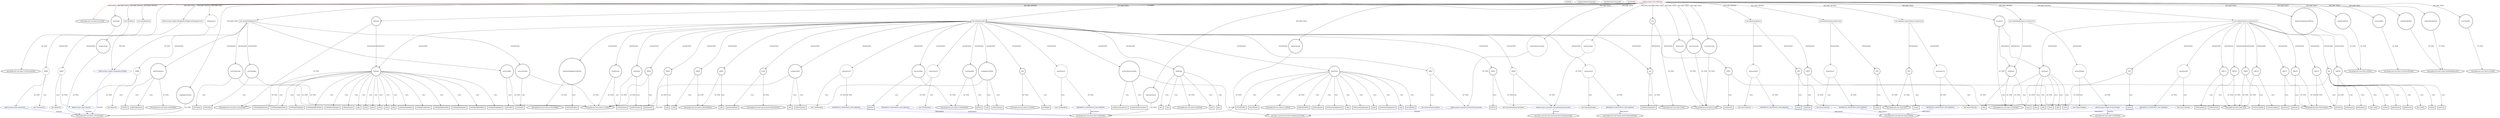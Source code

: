 digraph {
baseInfo[graphId=61,category="extension_graph",isAnonymous=false,possibleRelation=true]
frameworkRelatedTypesInfo[0="com.google.gwt.core.client.EntryPoint"]
possibleCollaborationsInfo[0="61~CLIENT_METHOD_DECLARATION-INSTANTIATION-~com.google.gwt.core.client.EntryPoint ~com.google.gwt.user.client.rpc.AsyncCallback ~false~true",1="61~OVERRIDING_METHOD_DECLARATION-INSTANTIATION-~com.google.gwt.core.client.EntryPoint ~com.google.gwt.event.dom.client.ClickHandler ~false~true",2="61~CLIENT_METHOD_DECLARATION-INSTANTIATION-~com.google.gwt.core.client.EntryPoint ~com.google.gwt.user.client.ui.VerticalPanel ~false~false",3="61~CLIENT_METHOD_DECLARATION-INSTANTIATION-CLIENT_METHOD_DECLARATION-INSTANTIATION-~com.google.gwt.core.client.EntryPoint ~com.google.gwt.user.client.ui.VerticalPanel ~false~false",4="61~CLIENT_METHOD_DECLARATION-RETURN_TYPE-FIELD_DECLARATION-~com.google.gwt.core.client.EntryPoint ~com.google.gwt.user.client.ui.VerticalPanel ~false~false",5="61~CLIENT_METHOD_DECLARATION-INSTANTIATION-~com.google.gwt.core.client.EntryPoint ~com.google.gwt.user.client.ui.DockPanel ~false~false",6="61~OVERRIDING_METHOD_DECLARATION-INSTANTIATION-~com.google.gwt.core.client.EntryPoint ~com.google.gwt.event.logical.shared.SelectionHandler ~false~true",7="61~OVERRIDING_METHOD_DECLARATION-INSTANTIATION-FIELD_DECLARATION-~com.google.gwt.core.client.EntryPoint ~com.allen_sauer.gwt.dnd.client.PickupDragController ~false~false",8="61~OVERRIDING_METHOD_DECLARATION-INSTANTIATION-FIELD_DECLARATION-~com.google.gwt.core.client.EntryPoint ~com.allen_sauer.gwt.dnd.client.drop.AbstractDropController ~false~false"]
locationInfo[projectName="CarlRazmus-WebStore",filePath="/CarlRazmus-WebStore/WebStore-master/src/tddd24/project/client/WebStore.java",contextSignature="WebStore",graphId="61"]
0[label="tddd24.project.client.WebStore",vertexType="ROOT_CLIENT_CLASS_DECLARATION",isFrameworkType=false,color=red]
1[label="com.google.gwt.core.client.EntryPoint",vertexType="FRAMEWORK_INTERFACE_TYPE",isFrameworkType=true,peripheries=2]
2[label="bodyPanel",vertexType="FIELD_DECLARATION",isFrameworkType=true,peripheries=2,shape=circle]
3[label="com.google.gwt.user.client.ui.HorizontalPanel",vertexType="FRAMEWORK_CLASS_TYPE",isFrameworkType=true,peripheries=2]
4[label="categoryPanel",vertexType="FIELD_DECLARATION",isFrameworkType=true,peripheries=2,shape=circle]
5[label="com.google.gwt.user.client.ui.VerticalPanel",vertexType="FRAMEWORK_CLASS_TYPE",isFrameworkType=true,peripheries=2]
6[label="checkoutShoppingCartButton",vertexType="FIELD_DECLARATION",isFrameworkType=true,peripheries=2,shape=circle]
7[label="com.google.gwt.user.client.ui.Button",vertexType="FRAMEWORK_CLASS_TYPE",isFrameworkType=true,peripheries=2]
8[label="dropController",vertexType="FIELD_DECLARATION",isFrameworkType=false,shape=circle]
9[label="tddd24.project.controllers.VerticalPanelDropController",vertexType="REFERENCE_CLIENT_CLASS_DECLARATION",isFrameworkType=false,color=blue]
10[label="com.allen_sauer.gwt.dnd.client.drop.AbstractDropController",vertexType="FRAMEWORK_CLASS_TYPE",isFrameworkType=true,peripheries=2]
11[label="headerLabel",vertexType="FIELD_DECLARATION",isFrameworkType=true,peripheries=2,shape=circle]
12[label="com.google.gwt.user.client.ui.Label",vertexType="FRAMEWORK_CLASS_TYPE",isFrameworkType=true,peripheries=2]
13[label="mainPanel",vertexType="FIELD_DECLARATION",isFrameworkType=true,peripheries=2,shape=circle]
14[label="com.google.gwt.user.client.ui.FlowPanel",vertexType="FRAMEWORK_CLASS_TYPE",isFrameworkType=true,peripheries=2]
15[label="passwordBox",vertexType="FIELD_DECLARATION",isFrameworkType=true,peripheries=2,shape=circle]
16[label="com.google.gwt.user.client.ui.PasswordTextBox",vertexType="FRAMEWORK_CLASS_TYPE",isFrameworkType=true,peripheries=2]
17[label="passwordLabel",vertexType="FIELD_DECLARATION",isFrameworkType=true,peripheries=2,shape=circle]
19[label="productDragController",vertexType="FIELD_DECLARATION",isFrameworkType=false,shape=circle]
20[label="tddd24.project.controllers.ProductDragController",vertexType="REFERENCE_CLIENT_CLASS_DECLARATION",isFrameworkType=false,color=blue]
21[label="com.allen_sauer.gwt.dnd.client.PickupDragController",vertexType="FRAMEWORK_CLASS_TYPE",isFrameworkType=true,peripheries=2]
22[label="shoppingCart",vertexType="FIELD_DECLARATION",isFrameworkType=false,shape=circle]
23[label="tddd24.project.widgets.ShoppingCartWidget",vertexType="REFERENCE_CLIENT_CLASS_DECLARATION",isFrameworkType=false,color=blue]
25[label="shoppingCartPanel",vertexType="FIELD_DECLARATION",isFrameworkType=true,peripheries=2,shape=circle]
27[label="signInHandlerReg",vertexType="FIELD_DECLARATION",isFrameworkType=true,peripheries=2,shape=circle]
28[label="com.google.gwt.event.shared.HandlerRegistration",vertexType="FRAMEWORK_INTERFACE_TYPE",isFrameworkType=true,peripheries=2]
29[label="signInListener",vertexType="FIELD_DECLARATION",isFrameworkType=true,peripheries=2,shape=circle]
30[label="com.google.gwt.event.dom.client.ClickHandler",vertexType="FRAMEWORK_INTERFACE_TYPE",isFrameworkType=true,peripheries=2]
31[label="signInOutButton",vertexType="FIELD_DECLARATION",isFrameworkType=true,peripheries=2,shape=circle]
33[label="signOutHandlerReg",vertexType="FIELD_DECLARATION",isFrameworkType=true,peripheries=2,shape=circle]
35[label="signOutListener",vertexType="FIELD_DECLARATION",isFrameworkType=true,peripheries=2,shape=circle]
37[label="topPanel",vertexType="FIELD_DECLARATION",isFrameworkType=true,peripheries=2,shape=circle]
38[label="com.google.gwt.user.client.ui.LayoutPanel",vertexType="FRAMEWORK_CLASS_TYPE",isFrameworkType=true,peripheries=2]
39[label="tree",vertexType="FIELD_DECLARATION",isFrameworkType=true,peripheries=2,shape=circle]
40[label="com.google.gwt.user.client.ui.Tree",vertexType="FRAMEWORK_CLASS_TYPE",isFrameworkType=true,peripheries=2]
41[label="userNameBox",vertexType="FIELD_DECLARATION",isFrameworkType=true,peripheries=2,shape=circle]
42[label="com.google.gwt.user.client.ui.TextBox",vertexType="FRAMEWORK_CLASS_TYPE",isFrameworkType=true,peripheries=2]
43[label="userNameLabel",vertexType="FIELD_DECLARATION",isFrameworkType=true,peripheries=2,shape=circle]
45[label="void onModuleLoad()",vertexType="OVERRIDING_METHOD_DECLARATION",isFrameworkType=false,shape=box]
46[label="headerLabel",vertexType="VARIABLE_EXPRESION",isFrameworkType=true,peripheries=2,shape=circle]
48[label="com.google.gwt.user.client.ui.UIObject",vertexType="FRAMEWORK_CLASS_TYPE",isFrameworkType=true,peripheries=2]
47[label="setStyleName()",vertexType="INSIDE_CALL",isFrameworkType=true,peripheries=2,shape=box]
49[label="topPanel",vertexType="VARIABLE_EXPRESION",isFrameworkType=true,peripheries=2,shape=circle]
50[label="add()",vertexType="INSIDE_CALL",isFrameworkType=true,peripheries=2,shape=box]
53[label="add()",vertexType="INSIDE_CALL",isFrameworkType=true,peripheries=2,shape=box]
55[label="add()",vertexType="INSIDE_CALL",isFrameworkType=true,peripheries=2,shape=box]
57[label="add()",vertexType="INSIDE_CALL",isFrameworkType=true,peripheries=2,shape=box]
59[label="add()",vertexType="INSIDE_CALL",isFrameworkType=true,peripheries=2,shape=box]
61[label="add()",vertexType="INSIDE_CALL",isFrameworkType=true,peripheries=2,shape=box]
63[label="setWidgetTopBottom()",vertexType="INSIDE_CALL",isFrameworkType=true,peripheries=2,shape=box]
65[label="setWidgetRightWidth()",vertexType="INSIDE_CALL",isFrameworkType=true,peripheries=2,shape=box]
67[label="setWidgetTopHeight()",vertexType="INSIDE_CALL",isFrameworkType=true,peripheries=2,shape=box]
69[label="setWidgetRightWidth()",vertexType="INSIDE_CALL",isFrameworkType=true,peripheries=2,shape=box]
71[label="setWidgetTopHeight()",vertexType="INSIDE_CALL",isFrameworkType=true,peripheries=2,shape=box]
73[label="setWidgetRightWidth()",vertexType="INSIDE_CALL",isFrameworkType=true,peripheries=2,shape=box]
75[label="setWidgetTopHeight()",vertexType="INSIDE_CALL",isFrameworkType=true,peripheries=2,shape=box]
77[label="setWidgetRightWidth()",vertexType="INSIDE_CALL",isFrameworkType=true,peripheries=2,shape=box]
79[label="setWidgetTopHeight()",vertexType="INSIDE_CALL",isFrameworkType=true,peripheries=2,shape=box]
81[label="setWidgetRightWidth()",vertexType="INSIDE_CALL",isFrameworkType=true,peripheries=2,shape=box]
83[label="setWidgetTopHeight()",vertexType="INSIDE_CALL",isFrameworkType=true,peripheries=2,shape=box]
85[label="anonymous18",vertexType="VARIABLE_EXPRESION",isFrameworkType=false,shape=circle]
86[label="REFERENCE_ANONYMOUS_DECLARATION",vertexType="REFERENCE_ANONYMOUS_DECLARATION",isFrameworkType=false,color=blue]
84[label="new ClickHandler()",vertexType="CONSTRUCTOR_CALL",isFrameworkType=false]
88[label="userNameBox",vertexType="VARIABLE_EXPRESION",isFrameworkType=true,peripheries=2,shape=circle]
90[label="com.google.gwt.user.client.ui.ValueBoxBase",vertexType="FRAMEWORK_CLASS_TYPE",isFrameworkType=true,peripheries=2]
89[label="getText()",vertexType="INSIDE_CALL",isFrameworkType=true,peripheries=2,shape=box]
91[label="passwordBox",vertexType="VARIABLE_EXPRESION",isFrameworkType=true,peripheries=2,shape=circle]
92[label="getText()",vertexType="INSIDE_CALL",isFrameworkType=true,peripheries=2,shape=box]
95[label="anonymous21",vertexType="VARIABLE_EXPRESION",isFrameworkType=false,shape=circle]
96[label="REFERENCE_ANONYMOUS_DECLARATION",vertexType="REFERENCE_ANONYMOUS_DECLARATION",isFrameworkType=false,color=blue]
94[label="new ClickHandler()",vertexType="CONSTRUCTOR_CALL",isFrameworkType=false]
98[label="bodyPanel",vertexType="VARIABLE_EXPRESION",isFrameworkType=true,peripheries=2,shape=circle]
100[label="com.google.gwt.user.client.ui.CellPanel",vertexType="FRAMEWORK_CLASS_TYPE",isFrameworkType=true,peripheries=2]
99[label="setBorderWidth()",vertexType="INSIDE_CALL",isFrameworkType=true,peripheries=2,shape=box]
102[label="addStyleName()",vertexType="INSIDE_CALL",isFrameworkType=true,peripheries=2,shape=box]
104[label="addStyleName()",vertexType="INSIDE_CALL",isFrameworkType=true,peripheries=2,shape=box]
105[label="categoryPanel",vertexType="VARIABLE_EXPRESION",isFrameworkType=true,peripheries=2,shape=circle]
106[label="addStyleName()",vertexType="INSIDE_CALL",isFrameworkType=true,peripheries=2,shape=box]
108[label="mainPanel",vertexType="VARIABLE_EXPRESION",isFrameworkType=true,peripheries=2,shape=circle]
109[label="addStyleName()",vertexType="INSIDE_CALL",isFrameworkType=true,peripheries=2,shape=box]
111[label="shoppingCartPanel",vertexType="VARIABLE_EXPRESION",isFrameworkType=true,peripheries=2,shape=circle]
112[label="addStyleName()",vertexType="INSIDE_CALL",isFrameworkType=true,peripheries=2,shape=box]
114[label="checkoutShoppingCartButton",vertexType="VARIABLE_EXPRESION",isFrameworkType=true,peripheries=2,shape=circle]
116[label="com.google.gwt.user.client.ui.FocusWidget",vertexType="FRAMEWORK_CLASS_TYPE",isFrameworkType=true,peripheries=2]
115[label="addClickHandler()",vertexType="INSIDE_CALL",isFrameworkType=true,peripheries=2,shape=box]
118[label="anonymous29",vertexType="VARIABLE_EXPRESION",isFrameworkType=false,shape=circle]
119[label="REFERENCE_ANONYMOUS_DECLARATION",vertexType="REFERENCE_ANONYMOUS_DECLARATION",isFrameworkType=false,color=blue]
117[label="new ClickHandler()",vertexType="CONSTRUCTOR_CALL",isFrameworkType=false]
121[label="VAR30",vertexType="VARIABLE_EXPRESION",isFrameworkType=true,peripheries=2,shape=circle]
122[label="add()",vertexType="INSIDE_CALL",isFrameworkType=true,peripheries=2,shape=box]
124[label="tree",vertexType="VARIABLE_EXPRESION",isFrameworkType=true,peripheries=2,shape=circle]
125[label="addSelectionHandler()",vertexType="INSIDE_CALL",isFrameworkType=true,peripheries=2,shape=box]
128[label="anonymous32",vertexType="VARIABLE_EXPRESION",isFrameworkType=false,shape=circle]
129[label="REFERENCE_ANONYMOUS_DECLARATION",vertexType="REFERENCE_ANONYMOUS_DECLARATION",isFrameworkType=false,color=blue]
130[label="com.google.gwt.event.logical.shared.SelectionHandler",vertexType="FRAMEWORK_INTERFACE_TYPE",isFrameworkType=true,peripheries=2]
127[label="new SelectionHandler()",vertexType="CONSTRUCTOR_CALL",isFrameworkType=false]
131[label="event",vertexType="VARIABLE_EXPRESION",isFrameworkType=true,peripheries=2,shape=circle]
133[label="com.google.gwt.event.logical.shared.SelectionEvent",vertexType="FRAMEWORK_CLASS_TYPE",isFrameworkType=true,peripheries=2]
132[label="getSelectedItem()",vertexType="INSIDE_CALL",isFrameworkType=true,peripheries=2,shape=box]
134[label="VAR34",vertexType="VARIABLE_EXPRESION",isFrameworkType=true,peripheries=2,shape=circle]
135[label="getText()",vertexType="INSIDE_CALL",isFrameworkType=true,peripheries=2,shape=box]
137[label="item",vertexType="VARIABLE_EXPRESION",isFrameworkType=true,peripheries=2,shape=circle]
139[label="com.google.gwt.user.client.ui.TreeItem",vertexType="FRAMEWORK_CLASS_TYPE",isFrameworkType=true,peripheries=2]
138[label="getWidget()",vertexType="INSIDE_CALL",isFrameworkType=true,peripheries=2,shape=box]
141[label="add()",vertexType="INSIDE_CALL",isFrameworkType=true,peripheries=2,shape=box]
143[label="add()",vertexType="INSIDE_CALL",isFrameworkType=true,peripheries=2,shape=box]
145[label="setHorizontalAlignment()",vertexType="INSIDE_CALL",isFrameworkType=true,peripheries=2,shape=box]
147[label="add()",vertexType="INSIDE_CALL",isFrameworkType=true,peripheries=2,shape=box]
149[label="setHorizontalAlignment()",vertexType="INSIDE_CALL",isFrameworkType=true,peripheries=2,shape=box]
151[label="add()",vertexType="INSIDE_CALL",isFrameworkType=true,peripheries=2,shape=box]
153[label="setHorizontalAlignment()",vertexType="INSIDE_CALL",isFrameworkType=true,peripheries=2,shape=box]
155[label="add()",vertexType="INSIDE_CALL",isFrameworkType=true,peripheries=2,shape=box]
157[label="setCellWidth()",vertexType="INSIDE_CALL",isFrameworkType=true,peripheries=2,shape=box]
159[label="setCellWidth()",vertexType="INSIDE_CALL",isFrameworkType=true,peripheries=2,shape=box]
161[label="setCellWidth()",vertexType="INSIDE_CALL",isFrameworkType=true,peripheries=2,shape=box]
163[label="VAR47",vertexType="VARIABLE_EXPRESION",isFrameworkType=false,shape=circle]
162[label="new ProductDragController()",vertexType="CONSTRUCTOR_CALL",isFrameworkType=false]
165[label="RootPanel",vertexType="VARIABLE_EXPRESION",isFrameworkType=true,peripheries=2,shape=circle]
167[label="com.google.gwt.user.client.ui.RootPanel",vertexType="FRAMEWORK_CLASS_TYPE",isFrameworkType=true,peripheries=2]
166[label="get()",vertexType="INSIDE_CALL",isFrameworkType=true,peripheries=2,shape=box]
169[label="VAR49",vertexType="VARIABLE_EXPRESION",isFrameworkType=false,shape=circle]
168[label="new VerticalPanelDropController()",vertexType="CONSTRUCTOR_CALL",isFrameworkType=false]
171[label="productDragController",vertexType="VARIABLE_EXPRESION",isFrameworkType=true,peripheries=2,shape=circle]
172[label="setBehaviorDragProxy()",vertexType="INSIDE_CALL",isFrameworkType=true,peripheries=2,shape=box]
175[label="registerDropController()",vertexType="INSIDE_CALL",isFrameworkType=true,peripheries=2,shape=box]
176[label="VAR52",vertexType="VARIABLE_EXPRESION",isFrameworkType=true,peripheries=2,shape=circle]
178[label="com.google.gwt.dom.client.Style",vertexType="FRAMEWORK_CLASS_TYPE",isFrameworkType=true,peripheries=2]
177[label="setPosition()",vertexType="INSIDE_CALL",isFrameworkType=true,peripheries=2,shape=box]
179[label="VAR53",vertexType="VARIABLE_EXPRESION",isFrameworkType=true,peripheries=2,shape=circle]
181[label="com.google.gwt.dom.client.Element",vertexType="FRAMEWORK_CLASS_TYPE",isFrameworkType=true,peripheries=2]
180[label="getStyle()",vertexType="INSIDE_CALL",isFrameworkType=true,peripheries=2,shape=box]
182[label="VAR54",vertexType="VARIABLE_EXPRESION",isFrameworkType=true,peripheries=2,shape=circle]
183[label="getElement()",vertexType="INSIDE_CALL",isFrameworkType=true,peripheries=2,shape=box]
186[label="get()",vertexType="INSIDE_CALL",isFrameworkType=true,peripheries=2,shape=box]
187[label="VAR56",vertexType="VARIABLE_EXPRESION",isFrameworkType=true,peripheries=2,shape=circle]
189[label="com.google.gwt.user.client.ui.AbsolutePanel",vertexType="FRAMEWORK_CLASS_TYPE",isFrameworkType=true,peripheries=2]
188[label="add()",vertexType="INSIDE_CALL",isFrameworkType=true,peripheries=2,shape=box]
191[label="get()",vertexType="INSIDE_CALL",isFrameworkType=true,peripheries=2,shape=box]
192[label="VAR58",vertexType="VARIABLE_EXPRESION",isFrameworkType=true,peripheries=2,shape=circle]
193[label="add()",vertexType="INSIDE_CALL",isFrameworkType=true,peripheries=2,shape=box]
196[label="get()",vertexType="INSIDE_CALL",isFrameworkType=true,peripheries=2,shape=box]
197[label="void Checkout()",vertexType="CLIENT_METHOD_DECLARATION",isFrameworkType=false,shape=box]
199[label="VAR60",vertexType="VARIABLE_EXPRESION",isFrameworkType=false,shape=circle]
200[label="tddd24.project.client.CheckoutUI",vertexType="REFERENCE_CLIENT_CLASS_DECLARATION",isFrameworkType=false,color=blue]
198[label="new CheckoutUI()",vertexType="CONSTRUCTOR_CALL",isFrameworkType=false]
202[label="void showAdminUI()",vertexType="CLIENT_METHOD_DECLARATION",isFrameworkType=false,shape=box]
204[label="VAR61",vertexType="VARIABLE_EXPRESION",isFrameworkType=false,shape=circle]
205[label="tddd24.project.client.AdminUI",vertexType="REFERENCE_CLIENT_CLASS_DECLARATION",isFrameworkType=false,color=blue]
203[label="new AdminUI()",vertexType="CONSTRUCTOR_CALL",isFrameworkType=false]
215[label="void UpdateMainList(java.util.ArrayList)",vertexType="CLIENT_METHOD_DECLARATION",isFrameworkType=false,shape=box]
216[label="mainPanel",vertexType="VARIABLE_EXPRESION",isFrameworkType=true,peripheries=2,shape=circle]
217[label="clear()",vertexType="INSIDE_CALL",isFrameworkType=true,peripheries=2,shape=box]
220[label="productWidget",vertexType="VARIABLE_EXPRESION",isFrameworkType=false,shape=circle]
221[label="tddd24.project.widgets.ProductWidget",vertexType="REFERENCE_CLIENT_CLASS_DECLARATION",isFrameworkType=false,color=blue]
222[label="com.google.gwt.user.client.ui.DockPanel",vertexType="FRAMEWORK_CLASS_TYPE",isFrameworkType=true,peripheries=2]
219[label="new ProductWidget()",vertexType="CONSTRUCTOR_CALL",isFrameworkType=false]
224[label="add()",vertexType="INSIDE_CALL",isFrameworkType=true,peripheries=2,shape=box]
225[label="void initiateCategories()",vertexType="CLIENT_METHOD_DECLARATION",isFrameworkType=false,shape=box]
226[label="GWT",vertexType="VARIABLE_EXPRESION",isFrameworkType=true,peripheries=2,shape=circle]
228[label="com.google.gwt.core.client.GWT",vertexType="FRAMEWORK_CLASS_TYPE",isFrameworkType=true,peripheries=2]
227[label="create()",vertexType="INSIDE_CALL",isFrameworkType=true,peripheries=2,shape=box]
230[label="anonymous68",vertexType="VARIABLE_EXPRESION",isFrameworkType=false,shape=circle]
231[label="REFERENCE_ANONYMOUS_DECLARATION",vertexType="REFERENCE_ANONYMOUS_DECLARATION",isFrameworkType=false,color=blue]
232[label="com.google.gwt.user.client.rpc.AsyncCallback",vertexType="FRAMEWORK_INTERFACE_TYPE",isFrameworkType=true,peripheries=2]
229[label="new AsyncCallback()",vertexType="CONSTRUCTOR_CALL",isFrameworkType=false]
252[label="void getProducts(java.lang.String)",vertexType="CLIENT_METHOD_DECLARATION",isFrameworkType=false,shape=box]
253[label="GWT",vertexType="VARIABLE_EXPRESION",isFrameworkType=true,peripheries=2,shape=circle]
254[label="create()",vertexType="INSIDE_CALL",isFrameworkType=true,peripheries=2,shape=box]
257[label="anonymous77",vertexType="VARIABLE_EXPRESION",isFrameworkType=false,shape=circle]
258[label="REFERENCE_ANONYMOUS_DECLARATION",vertexType="REFERENCE_ANONYMOUS_DECLARATION",isFrameworkType=false,color=blue]
256[label="new AsyncCallback()",vertexType="CONSTRUCTOR_CALL",isFrameworkType=false]
262[label="void signIn(java.lang.String,java.lang.String)",vertexType="CLIENT_METHOD_DECLARATION",isFrameworkType=false,shape=box]
263[label="GWT",vertexType="VARIABLE_EXPRESION",isFrameworkType=true,peripheries=2,shape=circle]
264[label="create()",vertexType="INSIDE_CALL",isFrameworkType=true,peripheries=2,shape=box]
267[label="anonymous79",vertexType="VARIABLE_EXPRESION",isFrameworkType=false,shape=circle]
268[label="REFERENCE_ANONYMOUS_DECLARATION",vertexType="REFERENCE_ANONYMOUS_DECLARATION",isFrameworkType=false,color=blue]
266[label="new AsyncCallback()",vertexType="CONSTRUCTOR_CALL",isFrameworkType=false]
270[label="void changeToSignedInUI()",vertexType="CLIENT_METHOD_DECLARATION",isFrameworkType=false,shape=box]
271[label="userNameBox",vertexType="VARIABLE_EXPRESION",isFrameworkType=true,peripheries=2,shape=circle]
272[label="setVisible()",vertexType="INSIDE_CALL",isFrameworkType=true,peripheries=2,shape=box]
274[label="userNameLabel",vertexType="VARIABLE_EXPRESION",isFrameworkType=true,peripheries=2,shape=circle]
275[label="setVisible()",vertexType="INSIDE_CALL",isFrameworkType=true,peripheries=2,shape=box]
277[label="passwordBox",vertexType="VARIABLE_EXPRESION",isFrameworkType=true,peripheries=2,shape=circle]
278[label="setVisible()",vertexType="INSIDE_CALL",isFrameworkType=true,peripheries=2,shape=box]
280[label="passwordLabel",vertexType="VARIABLE_EXPRESION",isFrameworkType=true,peripheries=2,shape=circle]
281[label="setVisible()",vertexType="INSIDE_CALL",isFrameworkType=true,peripheries=2,shape=box]
283[label="signInOutButton",vertexType="VARIABLE_EXPRESION",isFrameworkType=true,peripheries=2,shape=circle]
285[label="com.google.gwt.user.client.ui.ButtonBase",vertexType="FRAMEWORK_CLASS_TYPE",isFrameworkType=true,peripheries=2]
284[label="setText()",vertexType="INSIDE_CALL",isFrameworkType=true,peripheries=2,shape=box]
287[label="addClickHandler()",vertexType="INSIDE_CALL",isFrameworkType=true,peripheries=2,shape=box]
289[label="VAR86",vertexType="VARIABLE_EXPRESION",isFrameworkType=false,shape=circle]
288[label="new AdminUI()",vertexType="CONSTRUCTOR_CALL",isFrameworkType=false]
312[label="void confirmOrder(java.util.ArrayList)",vertexType="CLIENT_METHOD_DECLARATION",isFrameworkType=false,shape=box]
313[label="GWT",vertexType="VARIABLE_EXPRESION",isFrameworkType=true,peripheries=2,shape=circle]
314[label="create()",vertexType="INSIDE_CALL",isFrameworkType=true,peripheries=2,shape=box]
317[label="anonymous95",vertexType="VARIABLE_EXPRESION",isFrameworkType=false,shape=circle]
318[label="REFERENCE_ANONYMOUS_DECLARATION",vertexType="REFERENCE_ANONYMOUS_DECLARATION",isFrameworkType=false,color=blue]
316[label="new AsyncCallback()",vertexType="CONSTRUCTOR_CALL",isFrameworkType=false]
320[label="mainPanel",vertexType="VARIABLE_EXPRESION",isFrameworkType=true,peripheries=2,shape=circle]
321[label="clear()",vertexType="INSIDE_CALL",isFrameworkType=true,peripheries=2,shape=box]
324[label="text",vertexType="VARIABLE_EXPRESION",isFrameworkType=true,peripheries=2,shape=circle]
323[label="new Label()",vertexType="CONSTRUCTOR_CALL",isFrameworkType=true,peripheries=2]
327[label="setSize()",vertexType="INSIDE_CALL",isFrameworkType=true,peripheries=2,shape=box]
328[label="VAR99",vertexType="VARIABLE_EXPRESION",isFrameworkType=true,peripheries=2,shape=circle]
329[label="setVerticalAlign()",vertexType="INSIDE_CALL",isFrameworkType=true,peripheries=2,shape=box]
331[label="VAR100",vertexType="VARIABLE_EXPRESION",isFrameworkType=true,peripheries=2,shape=circle]
332[label="getStyle()",vertexType="INSIDE_CALL",isFrameworkType=true,peripheries=2,shape=box]
335[label="getElement()",vertexType="INSIDE_CALL",isFrameworkType=true,peripheries=2,shape=box]
336[label="VAR102",vertexType="VARIABLE_EXPRESION",isFrameworkType=true,peripheries=2,shape=circle]
337[label="setMarginTop()",vertexType="INSIDE_CALL",isFrameworkType=true,peripheries=2,shape=box]
339[label="VAR103",vertexType="VARIABLE_EXPRESION",isFrameworkType=true,peripheries=2,shape=circle]
340[label="getStyle()",vertexType="INSIDE_CALL",isFrameworkType=true,peripheries=2,shape=box]
343[label="getElement()",vertexType="INSIDE_CALL",isFrameworkType=true,peripheries=2,shape=box]
345[label="add()",vertexType="INSIDE_CALL",isFrameworkType=true,peripheries=2,shape=box]
347[label="clear()",vertexType="INSIDE_CALL",isFrameworkType=true,peripheries=2,shape=box]
349[label="clear()",vertexType="INSIDE_CALL",isFrameworkType=true,peripheries=2,shape=box]
350[label="new Label()",vertexType="CONSTRUCTOR_CALL",isFrameworkType=true,peripheries=2]
353[label="setSize()",vertexType="INSIDE_CALL",isFrameworkType=true,peripheries=2,shape=box]
354[label="VAR110",vertexType="VARIABLE_EXPRESION",isFrameworkType=true,peripheries=2,shape=circle]
355[label="setVerticalAlign()",vertexType="INSIDE_CALL",isFrameworkType=true,peripheries=2,shape=box]
357[label="VAR111",vertexType="VARIABLE_EXPRESION",isFrameworkType=true,peripheries=2,shape=circle]
358[label="getStyle()",vertexType="INSIDE_CALL",isFrameworkType=true,peripheries=2,shape=box]
361[label="getElement()",vertexType="INSIDE_CALL",isFrameworkType=true,peripheries=2,shape=box]
362[label="VAR113",vertexType="VARIABLE_EXPRESION",isFrameworkType=true,peripheries=2,shape=circle]
363[label="setMarginTop()",vertexType="INSIDE_CALL",isFrameworkType=true,peripheries=2,shape=box]
365[label="VAR114",vertexType="VARIABLE_EXPRESION",isFrameworkType=true,peripheries=2,shape=circle]
366[label="getStyle()",vertexType="INSIDE_CALL",isFrameworkType=true,peripheries=2,shape=box]
369[label="getElement()",vertexType="INSIDE_CALL",isFrameworkType=true,peripheries=2,shape=box]
371[label="add()",vertexType="INSIDE_CALL",isFrameworkType=true,peripheries=2,shape=box]
372[label="tddd24.project.widgets.ShoppingCartWidget getShoppingCart()",vertexType="CLIENT_METHOD_DECLARATION",isFrameworkType=false,shape=box]
0->1[label="IMPLEMENT",color=red]
0->2[label="DECLARE_FIELD"]
2->3[label="OF_TYPE"]
0->4[label="DECLARE_FIELD"]
4->5[label="OF_TYPE"]
0->6[label="DECLARE_FIELD"]
6->7[label="OF_TYPE"]
0->8[label="DECLARE_FIELD"]
9->10[label="EXTEND",color=blue]
8->9[label="OF_TYPE"]
0->11[label="DECLARE_FIELD"]
11->12[label="OF_TYPE"]
0->13[label="DECLARE_FIELD"]
13->14[label="OF_TYPE"]
0->15[label="DECLARE_FIELD"]
15->16[label="OF_TYPE"]
0->17[label="DECLARE_FIELD"]
17->12[label="OF_TYPE"]
0->19[label="DECLARE_FIELD"]
20->21[label="EXTEND",color=blue]
19->20[label="OF_TYPE"]
0->22[label="DECLARE_FIELD"]
23->5[label="EXTEND",color=blue]
22->23[label="OF_TYPE"]
0->25[label="DECLARE_FIELD"]
25->5[label="OF_TYPE"]
0->27[label="DECLARE_FIELD"]
27->28[label="OF_TYPE"]
0->29[label="DECLARE_FIELD"]
29->30[label="OF_TYPE"]
0->31[label="DECLARE_FIELD"]
31->7[label="OF_TYPE"]
0->33[label="DECLARE_FIELD"]
33->28[label="OF_TYPE"]
0->35[label="DECLARE_FIELD"]
35->30[label="OF_TYPE"]
0->37[label="DECLARE_FIELD"]
37->38[label="OF_TYPE"]
0->39[label="DECLARE_FIELD"]
39->40[label="OF_TYPE"]
0->41[label="DECLARE_FIELD"]
41->42[label="OF_TYPE"]
0->43[label="DECLARE_FIELD"]
43->12[label="OF_TYPE"]
0->45[label="OVERRIDE"]
45->46[label="INSTANTIATE"]
46->48[label="OF_TYPE"]
46->47[label="CALL"]
45->49[label="INSTANTIATE"]
37->49[label="REFERENCE"]
49->38[label="OF_TYPE"]
49->50[label="CALL"]
49->53[label="CALL"]
49->55[label="CALL"]
49->57[label="CALL"]
49->59[label="CALL"]
49->61[label="CALL"]
49->63[label="CALL"]
49->65[label="CALL"]
49->67[label="CALL"]
49->69[label="CALL"]
49->71[label="CALL"]
49->73[label="CALL"]
49->75[label="CALL"]
49->77[label="CALL"]
49->79[label="CALL"]
49->81[label="CALL"]
49->83[label="CALL"]
45->85[label="INSTANTIATE"]
86->30[label="IMPLEMENT",color=blue]
85->86[label="OF_TYPE"]
85->84[label="CALL"]
45->88[label="INSTANTIATE"]
88->90[label="OF_TYPE"]
88->89[label="CALL"]
45->91[label="INSTANTIATE"]
91->90[label="OF_TYPE"]
91->92[label="CALL"]
45->95[label="INSTANTIATE"]
96->30[label="IMPLEMENT",color=blue]
95->96[label="OF_TYPE"]
95->94[label="CALL"]
45->98[label="INSTANTIATE"]
98->100[label="OF_TYPE"]
98->99[label="CALL"]
49->102[label="CALL"]
98->104[label="CALL"]
45->105[label="INSTANTIATE"]
105->48[label="OF_TYPE"]
105->106[label="CALL"]
45->108[label="INSTANTIATE"]
108->48[label="OF_TYPE"]
108->109[label="CALL"]
45->111[label="INSTANTIATE"]
111->48[label="OF_TYPE"]
111->112[label="CALL"]
45->114[label="INSTANTIATE"]
114->116[label="OF_TYPE"]
114->115[label="CALL"]
45->118[label="INSTANTIATE"]
119->30[label="IMPLEMENT",color=blue]
118->119[label="OF_TYPE"]
118->117[label="CALL"]
45->121[label="INSTANTIATE"]
121->5[label="OF_TYPE"]
121->122[label="CALL"]
45->124[label="INSTANTIATE"]
39->124[label="REFERENCE"]
124->40[label="OF_TYPE"]
124->125[label="CALL"]
45->128[label="INSTANTIATE"]
129->130[label="IMPLEMENT",color=blue]
128->129[label="OF_TYPE"]
128->127[label="CALL"]
45->131[label="INSTANTIATE"]
131->133[label="OF_TYPE"]
131->132[label="CALL"]
45->134[label="INSTANTIATE"]
134->12[label="OF_TYPE"]
134->135[label="CALL"]
45->137[label="INSTANTIATE"]
137->139[label="OF_TYPE"]
137->138[label="CALL"]
105->141[label="CALL"]
111->143[label="CALL"]
98->145[label="CALL"]
98->147[label="CALL"]
98->149[label="CALL"]
98->151[label="CALL"]
98->153[label="CALL"]
98->155[label="CALL"]
98->157[label="CALL"]
98->159[label="CALL"]
98->161[label="CALL"]
45->163[label="INSTANTIATE"]
163->20[label="OF_TYPE"]
163->162[label="CALL"]
45->165[label="INSTANTIATE"]
165->167[label="OF_TYPE"]
165->166[label="CALL"]
45->169[label="INSTANTIATE"]
169->9[label="OF_TYPE"]
169->168[label="CALL"]
45->171[label="INSTANTIATE"]
171->21[label="OF_TYPE"]
171->172[label="CALL"]
171->175[label="CALL"]
45->176[label="INSTANTIATE"]
176->178[label="OF_TYPE"]
176->177[label="CALL"]
45->179[label="INSTANTIATE"]
179->181[label="OF_TYPE"]
179->180[label="CALL"]
45->182[label="INSTANTIATE"]
182->48[label="OF_TYPE"]
182->183[label="CALL"]
165->186[label="CALL"]
45->187[label="INSTANTIATE"]
187->189[label="OF_TYPE"]
187->188[label="CALL"]
165->191[label="CALL"]
45->192[label="INSTANTIATE"]
192->189[label="OF_TYPE"]
192->193[label="CALL"]
165->196[label="CALL"]
0->197[label="DECLARE_METHOD"]
197->199[label="INSTANTIATE"]
200->5[label="EXTEND",color=blue]
199->200[label="OF_TYPE"]
199->198[label="CALL"]
0->202[label="DECLARE_METHOD"]
202->204[label="INSTANTIATE"]
205->5[label="EXTEND",color=blue]
204->205[label="OF_TYPE"]
204->203[label="CALL"]
0->215[label="DECLARE_METHOD"]
215->216[label="INSTANTIATE"]
13->216[label="REFERENCE"]
216->14[label="OF_TYPE"]
216->217[label="CALL"]
215->220[label="INSTANTIATE"]
221->222[label="EXTEND",color=blue]
220->221[label="OF_TYPE"]
220->219[label="CALL"]
216->224[label="CALL"]
0->225[label="DECLARE_METHOD"]
225->226[label="INSTANTIATE"]
226->228[label="OF_TYPE"]
226->227[label="CALL"]
225->230[label="INSTANTIATE"]
231->232[label="IMPLEMENT",color=blue]
230->231[label="OF_TYPE"]
230->229[label="CALL"]
0->252[label="DECLARE_METHOD"]
252->253[label="INSTANTIATE"]
253->228[label="OF_TYPE"]
253->254[label="CALL"]
252->257[label="INSTANTIATE"]
258->232[label="IMPLEMENT",color=blue]
257->258[label="OF_TYPE"]
257->256[label="CALL"]
0->262[label="DECLARE_METHOD"]
262->263[label="INSTANTIATE"]
263->228[label="OF_TYPE"]
263->264[label="CALL"]
262->267[label="INSTANTIATE"]
268->232[label="IMPLEMENT",color=blue]
267->268[label="OF_TYPE"]
267->266[label="CALL"]
0->270[label="DECLARE_METHOD"]
270->271[label="INSTANTIATE"]
271->48[label="OF_TYPE"]
271->272[label="CALL"]
270->274[label="INSTANTIATE"]
274->48[label="OF_TYPE"]
274->275[label="CALL"]
270->277[label="INSTANTIATE"]
277->48[label="OF_TYPE"]
277->278[label="CALL"]
270->280[label="INSTANTIATE"]
280->48[label="OF_TYPE"]
280->281[label="CALL"]
270->283[label="INSTANTIATE"]
283->285[label="OF_TYPE"]
283->284[label="CALL"]
283->287[label="CALL"]
270->289[label="INSTANTIATE"]
289->205[label="OF_TYPE"]
289->288[label="CALL"]
0->312[label="DECLARE_METHOD"]
312->313[label="INSTANTIATE"]
313->228[label="OF_TYPE"]
313->314[label="CALL"]
312->317[label="INSTANTIATE"]
318->232[label="IMPLEMENT",color=blue]
317->318[label="OF_TYPE"]
317->316[label="CALL"]
312->320[label="INSTANTIATE"]
13->320[label="REFERENCE"]
320->14[label="OF_TYPE"]
320->321[label="CALL"]
312->324[label="INSTANTIATE"]
324->12[label="OF_TYPE"]
324->323[label="CALL"]
324->327[label="CALL"]
312->328[label="INSTANTIATE"]
328->178[label="OF_TYPE"]
328->329[label="CALL"]
312->331[label="INSTANTIATE"]
331->181[label="OF_TYPE"]
331->332[label="CALL"]
324->335[label="CALL"]
312->336[label="INSTANTIATE"]
336->178[label="OF_TYPE"]
336->337[label="CALL"]
312->339[label="INSTANTIATE"]
339->181[label="OF_TYPE"]
339->340[label="CALL"]
324->343[label="CALL"]
320->345[label="CALL"]
320->347[label="CALL"]
320->349[label="CALL"]
324->350[label="CALL"]
324->353[label="CALL"]
312->354[label="INSTANTIATE"]
354->178[label="OF_TYPE"]
354->355[label="CALL"]
312->357[label="INSTANTIATE"]
357->181[label="OF_TYPE"]
357->358[label="CALL"]
324->361[label="CALL"]
312->362[label="INSTANTIATE"]
362->178[label="OF_TYPE"]
362->363[label="CALL"]
312->365[label="INSTANTIATE"]
365->181[label="OF_TYPE"]
365->366[label="CALL"]
324->369[label="CALL"]
320->371[label="CALL"]
0->372[label="DECLARE_METHOD"]
372->23[label="RETURN"]
}
